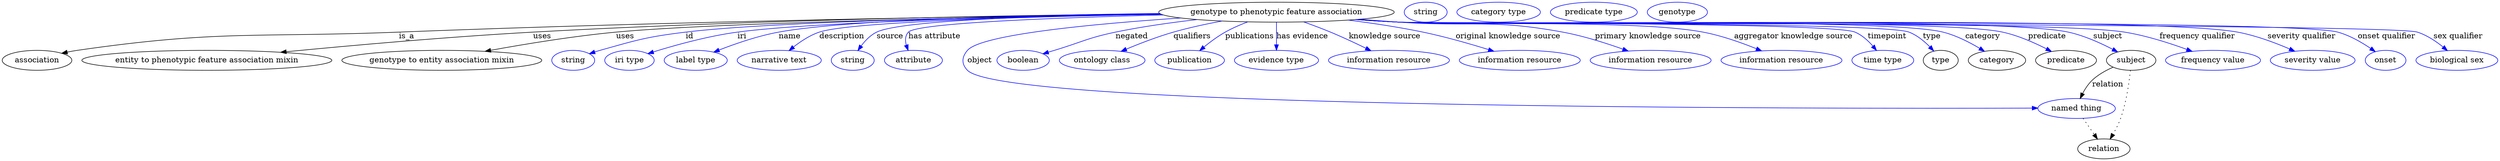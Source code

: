 digraph {
	graph [bb="0,0,4478.8,283"];
	node [label="\N"];
	"genotype to phenotypic feature association"	[height=0.5,
		label="genotype to phenotypic feature association",
		pos="2286.4,265",
		width=5.8675];
	association	[height=0.5,
		pos="62.394,178",
		width=1.7332];
	"genotype to phenotypic feature association" -> association	[label=is_a,
		lp="726.39,221.5",
		pos="e,106.71,190.75 2078.5,261.68 1777.2,257.79 1201.8,248.41 712.39,229 455.29,218.81 389.02,233.04 134.39,196 128.61,195.16 122.61,\
194.08 116.66,192.87"];
	"entity to phenotypic feature association mixin"	[height=0.5,
		pos="367.39,178",
		width=6.2286];
	"genotype to phenotypic feature association" -> "entity to phenotypic feature association mixin"	[label=uses,
		lp="969.89,221.5",
		pos="e,499.9,192.55 2077.3,262.31 1814.7,259.32 1350.4,251.13 953.39,229 801.83,220.55 628.68,205.05 510.12,193.54"];
	"genotype to entity association mixin"	[height=0.5,
		pos="789.39,178",
		width=4.9829];
	"genotype to phenotypic feature association" -> "genotype to entity association mixin"	[label=uses,
		lp="1118.9,221.5",
		pos="e,867.18,194.29 2080.1,261.11 1792.6,256.52 1285.8,246.29 1102.4,229 1026,221.8 939.91,207.6 877.4,196.17"];
	id	[color=blue,
		height=0.5,
		label=string,
		pos="1025.4,178",
		width=1.0652];
	"genotype to phenotypic feature association" -> id	[color=blue,
		label=id,
		lp="1234.4,221.5",
		pos="e,1054.4,189.95 2078.9,261.53 1818.4,257.65 1386.2,248.49 1227.4,229 1157.9,220.48 1140.7,215.06 1073.4,196 1070.3,195.12 1067.1,\
194.15 1063.9,193.12",
		style=solid];
	iri	[color=blue,
		height=0.5,
		label="iri type",
		pos="1126.4,178",
		width=1.2277];
	"genotype to phenotypic feature association" -> iri	[color=blue,
		label=iri,
		lp="1328.4,221.5",
		pos="e,1159.6,190.13 2079.7,261.2 1840.5,257.13 1461.6,247.9 1320.4,229 1267.5,221.93 1208.4,205.39 1169.5,193.27",
		style=solid];
	name	[color=blue,
		height=0.5,
		label="label type",
		pos="1245.4,178",
		width=1.5707];
	"genotype to phenotypic feature association" -> name	[color=blue,
		label=name,
		lp="1413.4,221.5",
		pos="e,1277.6,192.88 2076.8,262.69 1854.9,260.08 1519.5,252.26 1393.4,229 1356.5,222.19 1316.2,208.14 1287.1,196.66",
		style=solid];
	description	[color=blue,
		height=0.5,
		label="narrative text",
		pos="1395.4,178",
		width=2.0943];
	"genotype to phenotypic feature association" -> description	[color=blue,
		label=description,
		lp="1506.9,221.5",
		pos="e,1412.8,195.56 2079.7,261.22 1855.7,257.26 1522.8,248.21 1466.4,229 1449.7,223.3 1433.3,212.33 1420.6,202.11",
		style=solid];
	source	[color=blue,
		height=0.5,
		label=string,
		pos="1527.4,178",
		width=1.0652];
	"genotype to phenotypic feature association" -> source	[color=blue,
		label=source,
		lp="1593.4,221.5",
		pos="e,1536.4,195.66 2077.5,262.26 1882.1,259.26 1614,251.12 1569.4,229 1558.4,223.52 1549.1,213.68 1542.1,204.17",
		style=solid];
	"has attribute"	[color=blue,
		height=0.5,
		label=attribute,
		pos="1635.4,178",
		width=1.4443];
	"genotype to phenotypic feature association" -> "has attribute"	[color=blue,
		label="has attribute",
		lp="1673.4,221.5",
		pos="e,1625.9,195.92 2083.3,259.93 1895.3,255.13 1642.2,245.63 1626.4,229 1620.5,222.74 1620.4,213.98 1622.5,205.53",
		style=solid];
	object	[color=blue,
		height=0.5,
		label="named thing",
		pos="3723.4,91",
		width=1.9318];
	"genotype to phenotypic feature association" -> object	[color=blue,
		label=object,
		lp="1754.4,178",
		pos="e,3653.7,91.699 2114.8,254.47 1961.5,244.11 1757.2,225.06 1732.4,196 1722,183.82 1721.3,171.51 1732.4,160 1799.9,90.2 3280.5,90.53 \
3643.6,91.666",
		style=solid];
	negated	[color=blue,
		height=0.5,
		label=boolean,
		pos="1832.4,178",
		width=1.2999];
	"genotype to phenotypic feature association" -> negated	[color=blue,
		label=negated,
		lp="2026.4,221.5",
		pos="e,1867.6,189.93 2144.1,251.66 2097.1,246.29 2044.8,238.9 1997.4,229 1947.4,218.56 1936.2,210.87 1887.4,196 1884.1,194.99 1880.7,\
193.95 1877.2,192.9",
		style=solid];
	qualifiers	[color=blue,
		height=0.5,
		label="ontology class",
		pos="1973.4,178",
		width=2.1304];
	"genotype to phenotypic feature association" -> qualifiers	[color=blue,
		label=qualifiers,
		lp="2134.9,221.5",
		pos="e,2007.3,194.24 2188.6,249 2160.2,243.71 2129.4,237.03 2101.4,229 2072.5,220.71 2041.1,208.5 2016.7,198.21",
		style=solid];
	publications	[color=blue,
		height=0.5,
		label=publication,
		pos="2130.4,178",
		width=1.7332];
	"genotype to phenotypic feature association" -> publications	[color=blue,
		label=publications,
		lp="2238.4,221.5",
		pos="e,2148.4,195.45 2234.5,247.38 2221.1,242.24 2206.9,236.05 2194.4,229 2181,221.42 2167.3,211.19 2156.1,201.95",
		style=solid];
	"has evidence"	[color=blue,
		height=0.5,
		label="evidence type",
		pos="2286.4,178",
		width=2.0943];
	"genotype to phenotypic feature association" -> "has evidence"	[color=blue,
		label="has evidence",
		lp="2332.9,221.5",
		pos="e,2286.4,196.18 2286.4,246.8 2286.4,235.16 2286.4,219.55 2286.4,206.24",
		style=solid];
	"knowledge source"	[color=blue,
		height=0.5,
		label="information resource",
		pos="2488.4,178",
		width=3.015];
	"genotype to phenotypic feature association" -> "knowledge source"	[color=blue,
		label="knowledge source",
		lp="2480.9,221.5",
		pos="e,2456.1,195.37 2335.1,247.48 2350.7,241.92 2367.9,235.48 2383.4,229 2404.7,220.11 2427.9,209.19 2447.1,199.83",
		style=solid];
	"original knowledge source"	[color=blue,
		height=0.5,
		label="information resource",
		pos="2723.4,178",
		width=3.015];
	"genotype to phenotypic feature association" -> "original knowledge source"	[color=blue,
		label="original knowledge source",
		lp="2702.4,221.5",
		pos="e,2677,194.37 2415.1,250.72 2458.1,245.27 2506,238.07 2549.4,229 2589.3,220.66 2633.4,207.94 2667.3,197.41",
		style=solid];
	"primary knowledge source"	[color=blue,
		height=0.5,
		label="information resource",
		pos="2958.4,178",
		width=3.015];
	"genotype to phenotypic feature association" -> "primary knowledge source"	[color=blue,
		label="primary knowledge source",
		lp="2953.4,221.5",
		pos="e,2918.2,194.75 2435.6,252.21 2459.6,250.4 2484.2,248.61 2507.4,247 2637.6,238 2672.1,252.86 2800.4,229 2837.4,222.12 2877.9,209.21 \
2908.6,198.23",
		style=solid];
	"aggregator knowledge source"	[color=blue,
		height=0.5,
		label="information resource",
		pos="3193.4,178",
		width=3.015];
	"genotype to phenotypic feature association" -> "aggregator knowledge source"	[color=blue,
		label="aggregator knowledge source",
		lp="3214.9,221.5",
		pos="e,3157.7,195.1 2431.7,251.91 2456.9,250.08 2482.9,248.35 2507.4,247 2628.4,240.35 2933.3,251.52 3052.4,229 3085.5,222.74 3121.3,\
209.99 3148.5,198.93",
		style=solid];
	timepoint	[color=blue,
		height=0.5,
		label="time type",
		pos="3375.4,178",
		width=1.5346];
	"genotype to phenotypic feature association" -> timepoint	[color=blue,
		label=timepoint,
		lp="3383.4,221.5",
		pos="e,3364,195.84 2430.2,251.79 2455.9,249.94 2482.4,248.23 2507.4,247 2552.8,244.76 3283.6,246.86 3325.4,229 3337.9,223.65 3349,213.55 \
3357.5,203.82",
		style=solid];
	type	[height=0.5,
		pos="3479.4,178",
		width=0.86659];
	"genotype to phenotypic feature association" -> type	[color=blue,
		label=type,
		lp="3463.4,221.5",
		pos="e,3466.8,194.91 2429.9,251.77 2455.7,249.91 2482.3,248.21 2507.4,247 2558.2,244.55 3375,247.38 3422.4,229 3436.7,223.46 3449.7,212.63 \
3459.8,202.46",
		style=solid];
	category	[height=0.5,
		pos="3580.4,178",
		width=1.4263];
	"genotype to phenotypic feature association" -> category	[color=blue,
		label=category,
		lp="3554.9,221.5",
		pos="e,3558.1,194.28 2429.6,251.76 2455.5,249.9 2482.2,248.2 2507.4,247 2615.7,241.84 3378.2,255.54 3483.4,229 3506.9,223.06 3531.2,210.56 \
3549.5,199.54",
		style=solid];
	predicate	[height=0.5,
		pos="3704.4,178",
		width=1.5165];
	"genotype to phenotypic feature association" -> predicate	[color=blue,
		label=predicate,
		lp="3670.4,221.5",
		pos="e,3678.2,194.06 2429.6,251.72 2455.5,249.86 2482.2,248.18 2507.4,247 2627.6,241.38 3472.8,254.67 3590.4,229 3618.1,222.95 3647.4,\
209.96 3669.3,198.74",
		style=solid];
	subject	[height=0.5,
		pos="3821.4,178",
		width=1.2277];
	"genotype to phenotypic feature association" -> subject	[color=blue,
		label=subject,
		lp="3779.4,221.5",
		pos="e,3797.2,193.12 2429.3,251.71 2455.2,249.85 2482.1,248.16 2507.4,247 2640.7,240.88 3578,257.58 3708.4,229 3736.6,222.81 3766.5,209.28 \
3788.4,197.86",
		style=solid];
	"frequency qualifier"	[color=blue,
		height=0.5,
		label="frequency value",
		pos="3968.4,178",
		width=2.3651];
	"genotype to phenotypic feature association" -> "frequency qualifier"	[color=blue,
		label="frequency qualifier",
		lp="3940.4,221.5",
		pos="e,3930.9,194.2 2429,251.71 2455,249.84 2482,248.15 2507.4,247 2651.9,240.45 3666.5,251.94 3809.4,229 3847.9,222.81 3890,209.26 3921.2,\
197.82",
		style=solid];
	"severity qualifier"	[color=blue,
		height=0.5,
		label="severity value",
		pos="4147.4,178",
		width=2.1123];
	"genotype to phenotypic feature association" -> "severity qualifier"	[color=blue,
		label="severity qualifier",
		lp="4127.4,221.5",
		pos="e,4115.3,194.47 2428.7,251.69 2454.8,249.81 2481.9,248.13 2507.4,247 2674.5,239.58 3848,259.49 4012.4,229 4044.9,222.97 4079.8,209.83 \
4106,198.53",
		style=solid];
	"onset qualifier"	[color=blue,
		height=0.5,
		label=onset,
		pos="4277.4,178",
		width=1.011];
	"genotype to phenotypic feature association" -> "onset qualifier"	[color=blue,
		label="onset qualifier",
		lp="4278.9,221.5",
		pos="e,4259.1,193.6 2428.7,251.66 2454.8,249.79 2481.9,248.11 2507.4,247 2600.9,242.91 4102.2,254.08 4192.4,229 4213.5,223.12 4234.8,\
210.58 4250.8,199.53",
		style=solid];
	"sex qualifier"	[color=blue,
		height=0.5,
		label="biological sex",
		pos="4405.4,178",
		width=2.0401];
	"genotype to phenotypic feature association" -> "sex qualifier"	[color=blue,
		label="sex qualifier",
		lp="4407.4,221.5",
		pos="e,4388.4,195.51 2428.4,251.67 2454.6,249.79 2481.8,248.11 2507.4,247 2558.1,244.8 4286.1,244.56 4334.4,229 4351.3,223.54 4367.8,\
212.47 4380.5,202.13",
		style=solid];
	relation	[height=0.5,
		pos="3772.4,18",
		width=1.2999];
	object -> relation	[pos="e,3760.9,35.705 3735,73.174 3741,64.509 3748.4,53.768 3755,44.141",
		style=dotted];
	association_type	[color=blue,
		height=0.5,
		label=string,
		pos="2554.4,265",
		width=1.0652];
	association_category	[color=blue,
		height=0.5,
		label="category type",
		pos="2685.4,265",
		width=2.0762];
	"genotype to phenotypic feature association_predicate"	[color=blue,
		height=0.5,
		label="predicate type",
		pos="2856.4,265",
		width=2.1665];
	subject -> object	[label=relation,
		lp="3779.4,134.5",
		pos="e,3729.8,108.97 3788.9,165.59 3776.1,159.94 3762,152.13 3751.4,142 3744.4,135.31 3738.7,126.48 3734.3,118.1"];
	subject -> relation	[pos="e,3783.6,35.828 3820,159.99 3817.9,139.02 3813,102.55 3802.4,73 3798.9,63.258 3793.8,53.189 3788.8,44.423",
		style=dotted];
	"genotype to phenotypic feature association_subject"	[color=blue,
		height=0.5,
		label=genotype,
		pos="3006.4,265",
		width=1.4985];
}
